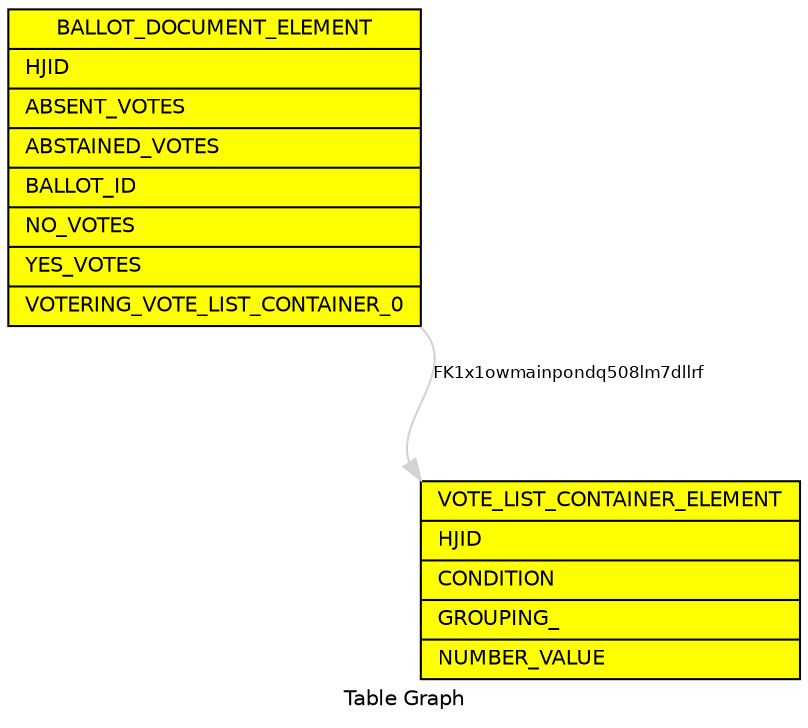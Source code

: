 digraph TableGraph {
  compound=true;
    bgcolor="white"; 
    fontcolor="black"; fontname="Helvetica"; fontsize="10.0"; 
    ranksep="equally"; 
    label="Table Graph"; 
    URL="http://tools.hibernate.org";
  edge [
        color="lightgrey", 
        fontcolor="black", 
        fontname="Helvetica", 
        fontsize="8.0",         
        labelangle=-25.0, 
        labeldistance=1.5
        headport=nw,
        tailport=se
        ];
  node [
       fontcolor="black",
       fontname="Helvetica", 
       fontsize="10.0", 
       shape=record, 
       fillcolor="yellow", 
       style="solid,filled"];

/* TODO: multi schema tables */
  /* Node BALLOT_DOCUMENT_ELEMENT */
  BALLOT_DOCUMENT_ELEMENT [ label = "{ BALLOT_DOCUMENT_ELEMENT| <HJID>HJID\l | <ABSENT_VOTES>ABSENT_VOTES\l | <ABSTAINED_VOTES>ABSTAINED_VOTES\l | <BALLOT_ID>BALLOT_ID\l | <NO_VOTES>NO_VOTES\l | <YES_VOTES>YES_VOTES\l | <VOTERING_VOTE_LIST_CONTAINER_0>VOTERING_VOTE_LIST_CONTAINER_0\l }" ]  
  
  /* edges/nodes for BALLOT_DOCUMENT_ELEMENT */
     BALLOT_DOCUMENT_ELEMENT -> VOTE_LIST_CONTAINER_ELEMENT [ 
        label="FK1x1owmainpondq508lm7dllrf" 
        ]
  /* Node VOTE_LIST_CONTAINER_ELEMENT */
  VOTE_LIST_CONTAINER_ELEMENT [ label = "{ VOTE_LIST_CONTAINER_ELEMENT| <HJID>HJID\l | <CONDITION>CONDITION\l | <GROUPING_>GROUPING_\l | <NUMBER_VALUE>NUMBER_VALUE\l }" ]  
  
  /* edges/nodes for VOTE_LIST_CONTAINER_ELEMENT */

}

